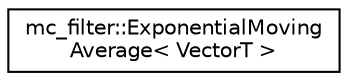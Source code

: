 digraph "Graphical Class Hierarchy"
{
 // INTERACTIVE_SVG=YES
 // LATEX_PDF_SIZE
  edge [fontname="Helvetica",fontsize="10",labelfontname="Helvetica",labelfontsize="10"];
  node [fontname="Helvetica",fontsize="10",shape=record];
  rankdir="LR";
  Node0 [label="mc_filter::ExponentialMoving\lAverage\< VectorT \>",height=0.2,width=0.4,color="black", fillcolor="white", style="filled",URL="$structmc__filter_1_1ExponentialMovingAverage.html",tooltip=" "];
}
